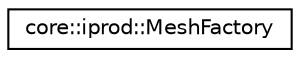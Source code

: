 digraph "Graphical Class Hierarchy"
{
  edge [fontname="Helvetica",fontsize="10",labelfontname="Helvetica",labelfontsize="10"];
  node [fontname="Helvetica",fontsize="10",shape=record];
  rankdir="LR";
  Node1 [label="core::iprod::MeshFactory",height=0.2,width=0.4,color="black", fillcolor="white", style="filled",URL="$classcore_1_1iprod_1_1_mesh_factory.html"];
}
